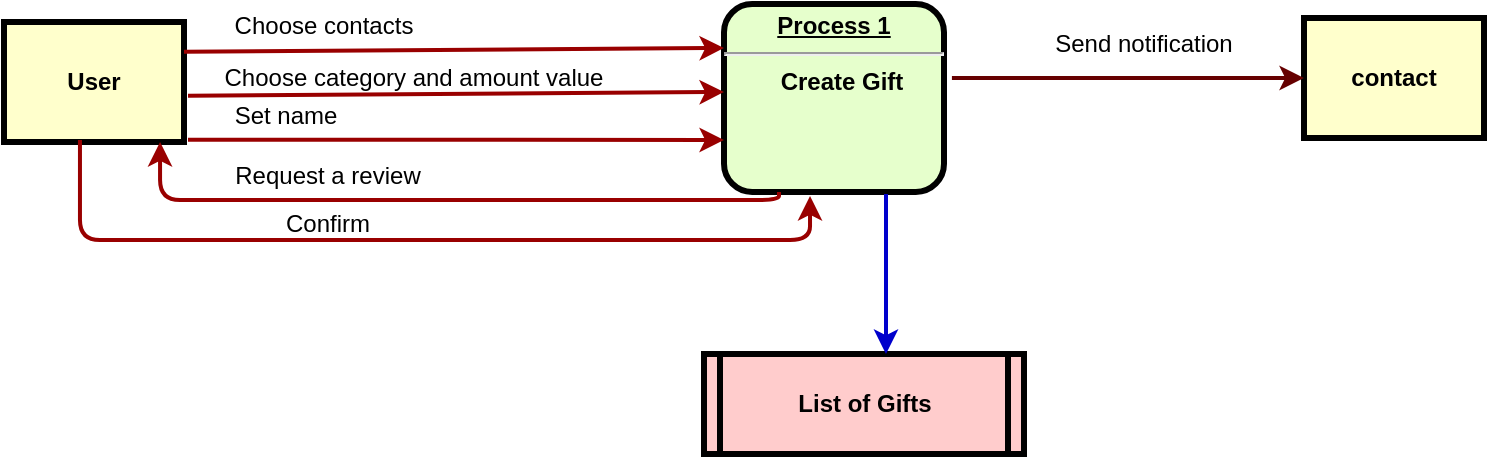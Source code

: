 <mxfile version="20.2.3" type="github">
  <diagram name="Page-1" id="c7558073-3199-34d8-9f00-42111426c3f3">
    <mxGraphModel dx="1038" dy="536" grid="1" gridSize="10" guides="1" tooltips="1" connect="1" arrows="1" fold="1" page="1" pageScale="1" pageWidth="826" pageHeight="1169" background="none" math="0" shadow="0">
      <root>
        <mxCell id="0" />
        <mxCell id="1" parent="0" />
        <mxCell id="2" value="&lt;p style=&quot;margin: 0px; margin-top: 4px; text-align: center; text-decoration: underline;&quot;&gt;&lt;strong&gt;Process 1&lt;br&gt;&lt;/strong&gt;&lt;/p&gt;&lt;hr&gt;&lt;p style=&quot;margin: 0px; margin-left: 8px;&quot;&gt;Create Gift&lt;br&gt;&lt;/p&gt;" style="verticalAlign=middle;align=center;overflow=fill;fontSize=12;fontFamily=Helvetica;html=1;rounded=1;fontStyle=1;strokeWidth=3;fillColor=#E6FFCC" parent="1" vertex="1">
          <mxGeometry x="400" y="242" width="110" height="94" as="geometry" />
        </mxCell>
        <mxCell id="4" value="User" style="whiteSpace=wrap;align=center;verticalAlign=middle;fontStyle=1;strokeWidth=3;fillColor=#FFFFCC" parent="1" vertex="1">
          <mxGeometry x="40" y="251" width="90" height="60" as="geometry" />
        </mxCell>
        <mxCell id="5" value="List of Gifts" style="shape=process;whiteSpace=wrap;align=center;verticalAlign=middle;size=0.048;fontStyle=1;strokeWidth=3;fillColor=#FFCCCC" parent="1" vertex="1">
          <mxGeometry x="390" y="417" width="160" height="50" as="geometry" />
        </mxCell>
        <mxCell id="37" value="" style="edgeStyle=none;noEdgeStyle=1;strokeColor=#990000;strokeWidth=2" parent="1" edge="1">
          <mxGeometry width="100" height="100" relative="1" as="geometry">
            <mxPoint x="130" y="265.827" as="sourcePoint" />
            <mxPoint x="400" y="264" as="targetPoint" />
          </mxGeometry>
        </mxCell>
        <mxCell id="52" value="Choose contacts" style="text;spacingTop=-5;align=center" parent="1" vertex="1">
          <mxGeometry x="185" y="244" width="30" height="20" as="geometry" />
        </mxCell>
        <mxCell id="CxtjuAlfhC0SWpEEl5Tw-96" value="" style="edgeStyle=none;noEdgeStyle=1;strokeColor=#990000;strokeWidth=2" edge="1" parent="1">
          <mxGeometry width="100" height="100" relative="1" as="geometry">
            <mxPoint x="132" y="287.827" as="sourcePoint" />
            <mxPoint x="400" y="286" as="targetPoint" />
          </mxGeometry>
        </mxCell>
        <mxCell id="CxtjuAlfhC0SWpEEl5Tw-97" value="Choose category and amount value" style="text;html=1;strokeColor=none;fillColor=none;align=center;verticalAlign=middle;whiteSpace=wrap;rounded=0;" vertex="1" parent="1">
          <mxGeometry x="140" y="264" width="210" height="30" as="geometry" />
        </mxCell>
        <mxCell id="CxtjuAlfhC0SWpEEl5Tw-98" value="" style="edgeStyle=none;noEdgeStyle=1;strokeColor=#990000;strokeWidth=2" edge="1" parent="1">
          <mxGeometry width="100" height="100" relative="1" as="geometry">
            <mxPoint x="132" y="309.827" as="sourcePoint" />
            <mxPoint x="400" y="310" as="targetPoint" />
          </mxGeometry>
        </mxCell>
        <mxCell id="CxtjuAlfhC0SWpEEl5Tw-99" value="Set name" style="text;html=1;strokeColor=none;fillColor=none;align=center;verticalAlign=middle;whiteSpace=wrap;rounded=0;" vertex="1" parent="1">
          <mxGeometry x="76" y="283" width="210" height="30" as="geometry" />
        </mxCell>
        <mxCell id="CxtjuAlfhC0SWpEEl5Tw-101" value="" style="edgeStyle=elbowEdgeStyle;strokeColor=#990000;strokeWidth=2;elbow=vertical;entryX=0.867;entryY=1;entryDx=0;entryDy=0;entryPerimeter=0;exitX=0.25;exitY=1;exitDx=0;exitDy=0;" edge="1" parent="1" source="2" target="4">
          <mxGeometry width="100" height="100" relative="1" as="geometry">
            <mxPoint x="560" y="330.002" as="sourcePoint" />
            <mxPoint x="140" y="331.617" as="targetPoint" />
            <Array as="points">
              <mxPoint x="270" y="340" />
            </Array>
          </mxGeometry>
        </mxCell>
        <mxCell id="CxtjuAlfhC0SWpEEl5Tw-102" value="Request a review" style="text;html=1;strokeColor=none;fillColor=none;align=center;verticalAlign=middle;whiteSpace=wrap;rounded=0;" vertex="1" parent="1">
          <mxGeometry x="117" y="313" width="170" height="30" as="geometry" />
        </mxCell>
        <mxCell id="CxtjuAlfhC0SWpEEl5Tw-104" value="" style="edgeStyle=elbowEdgeStyle;strokeColor=#990000;strokeWidth=2;exitX=0.422;exitY=0.983;exitDx=0;exitDy=0;exitPerimeter=0;entryX=0.391;entryY=1.021;entryDx=0;entryDy=0;elbow=vertical;entryPerimeter=0;" edge="1" parent="1" source="4" target="2">
          <mxGeometry width="100" height="100" relative="1" as="geometry">
            <mxPoint x="77" y="359.827" as="sourcePoint" />
            <mxPoint x="497" y="358.212" as="targetPoint" />
            <Array as="points">
              <mxPoint x="350" y="360" />
            </Array>
          </mxGeometry>
        </mxCell>
        <mxCell id="CxtjuAlfhC0SWpEEl5Tw-105" value="Confirm " style="text;html=1;strokeColor=none;fillColor=none;align=center;verticalAlign=middle;whiteSpace=wrap;rounded=0;" vertex="1" parent="1">
          <mxGeometry x="117" y="337" width="170" height="30" as="geometry" />
        </mxCell>
        <mxCell id="CxtjuAlfhC0SWpEEl5Tw-106" value="" style="endArrow=classic;html=1;rounded=0;elbow=vertical;exitX=0.5;exitY=1;exitDx=0;exitDy=0;entryX=0.5;entryY=0;entryDx=0;entryDy=0;strokeWidth=2;strokeColor=#0000CC;" edge="1" parent="1">
          <mxGeometry width="50" height="50" relative="1" as="geometry">
            <mxPoint x="481" y="337" as="sourcePoint" />
            <mxPoint x="481" y="417" as="targetPoint" />
          </mxGeometry>
        </mxCell>
        <mxCell id="CxtjuAlfhC0SWpEEl5Tw-108" value="contact" style="whiteSpace=wrap;align=center;verticalAlign=middle;fontStyle=1;strokeWidth=3;fillColor=#FFFFCC" vertex="1" parent="1">
          <mxGeometry x="690" y="249" width="90" height="60" as="geometry" />
        </mxCell>
        <mxCell id="CxtjuAlfhC0SWpEEl5Tw-109" value="" style="endArrow=classic;html=1;rounded=0;strokeColor=#660000;strokeWidth=2;elbow=vertical;exitX=1.036;exitY=0.394;exitDx=0;exitDy=0;exitPerimeter=0;entryX=0;entryY=0.5;entryDx=0;entryDy=0;" edge="1" parent="1" source="2" target="CxtjuAlfhC0SWpEEl5Tw-108">
          <mxGeometry width="50" height="50" relative="1" as="geometry">
            <mxPoint x="610" y="310" as="sourcePoint" />
            <mxPoint x="660" y="260" as="targetPoint" />
          </mxGeometry>
        </mxCell>
        <mxCell id="CxtjuAlfhC0SWpEEl5Tw-110" value="Send notification" style="text;html=1;strokeColor=none;fillColor=none;align=center;verticalAlign=middle;whiteSpace=wrap;rounded=0;" vertex="1" parent="1">
          <mxGeometry x="560" y="247" width="100" height="30" as="geometry" />
        </mxCell>
      </root>
    </mxGraphModel>
  </diagram>
</mxfile>
